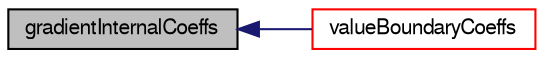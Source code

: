 digraph "gradientInternalCoeffs"
{
  bgcolor="transparent";
  edge [fontname="FreeSans",fontsize="10",labelfontname="FreeSans",labelfontsize="10"];
  node [fontname="FreeSans",fontsize="10",shape=record];
  rankdir="LR";
  Node165 [label="gradientInternalCoeffs",height=0.2,width=0.4,color="black", fillcolor="grey75", style="filled", fontcolor="black"];
  Node165 -> Node166 [dir="back",color="midnightblue",fontsize="10",style="solid",fontname="FreeSans"];
  Node166 [label="valueBoundaryCoeffs",height=0.2,width=0.4,color="red",URL="$a22022.html#ad3f81225651e8956c6f0e000813b4c90",tooltip="Return the matrix source coefficients corresponding to the. "];
}
